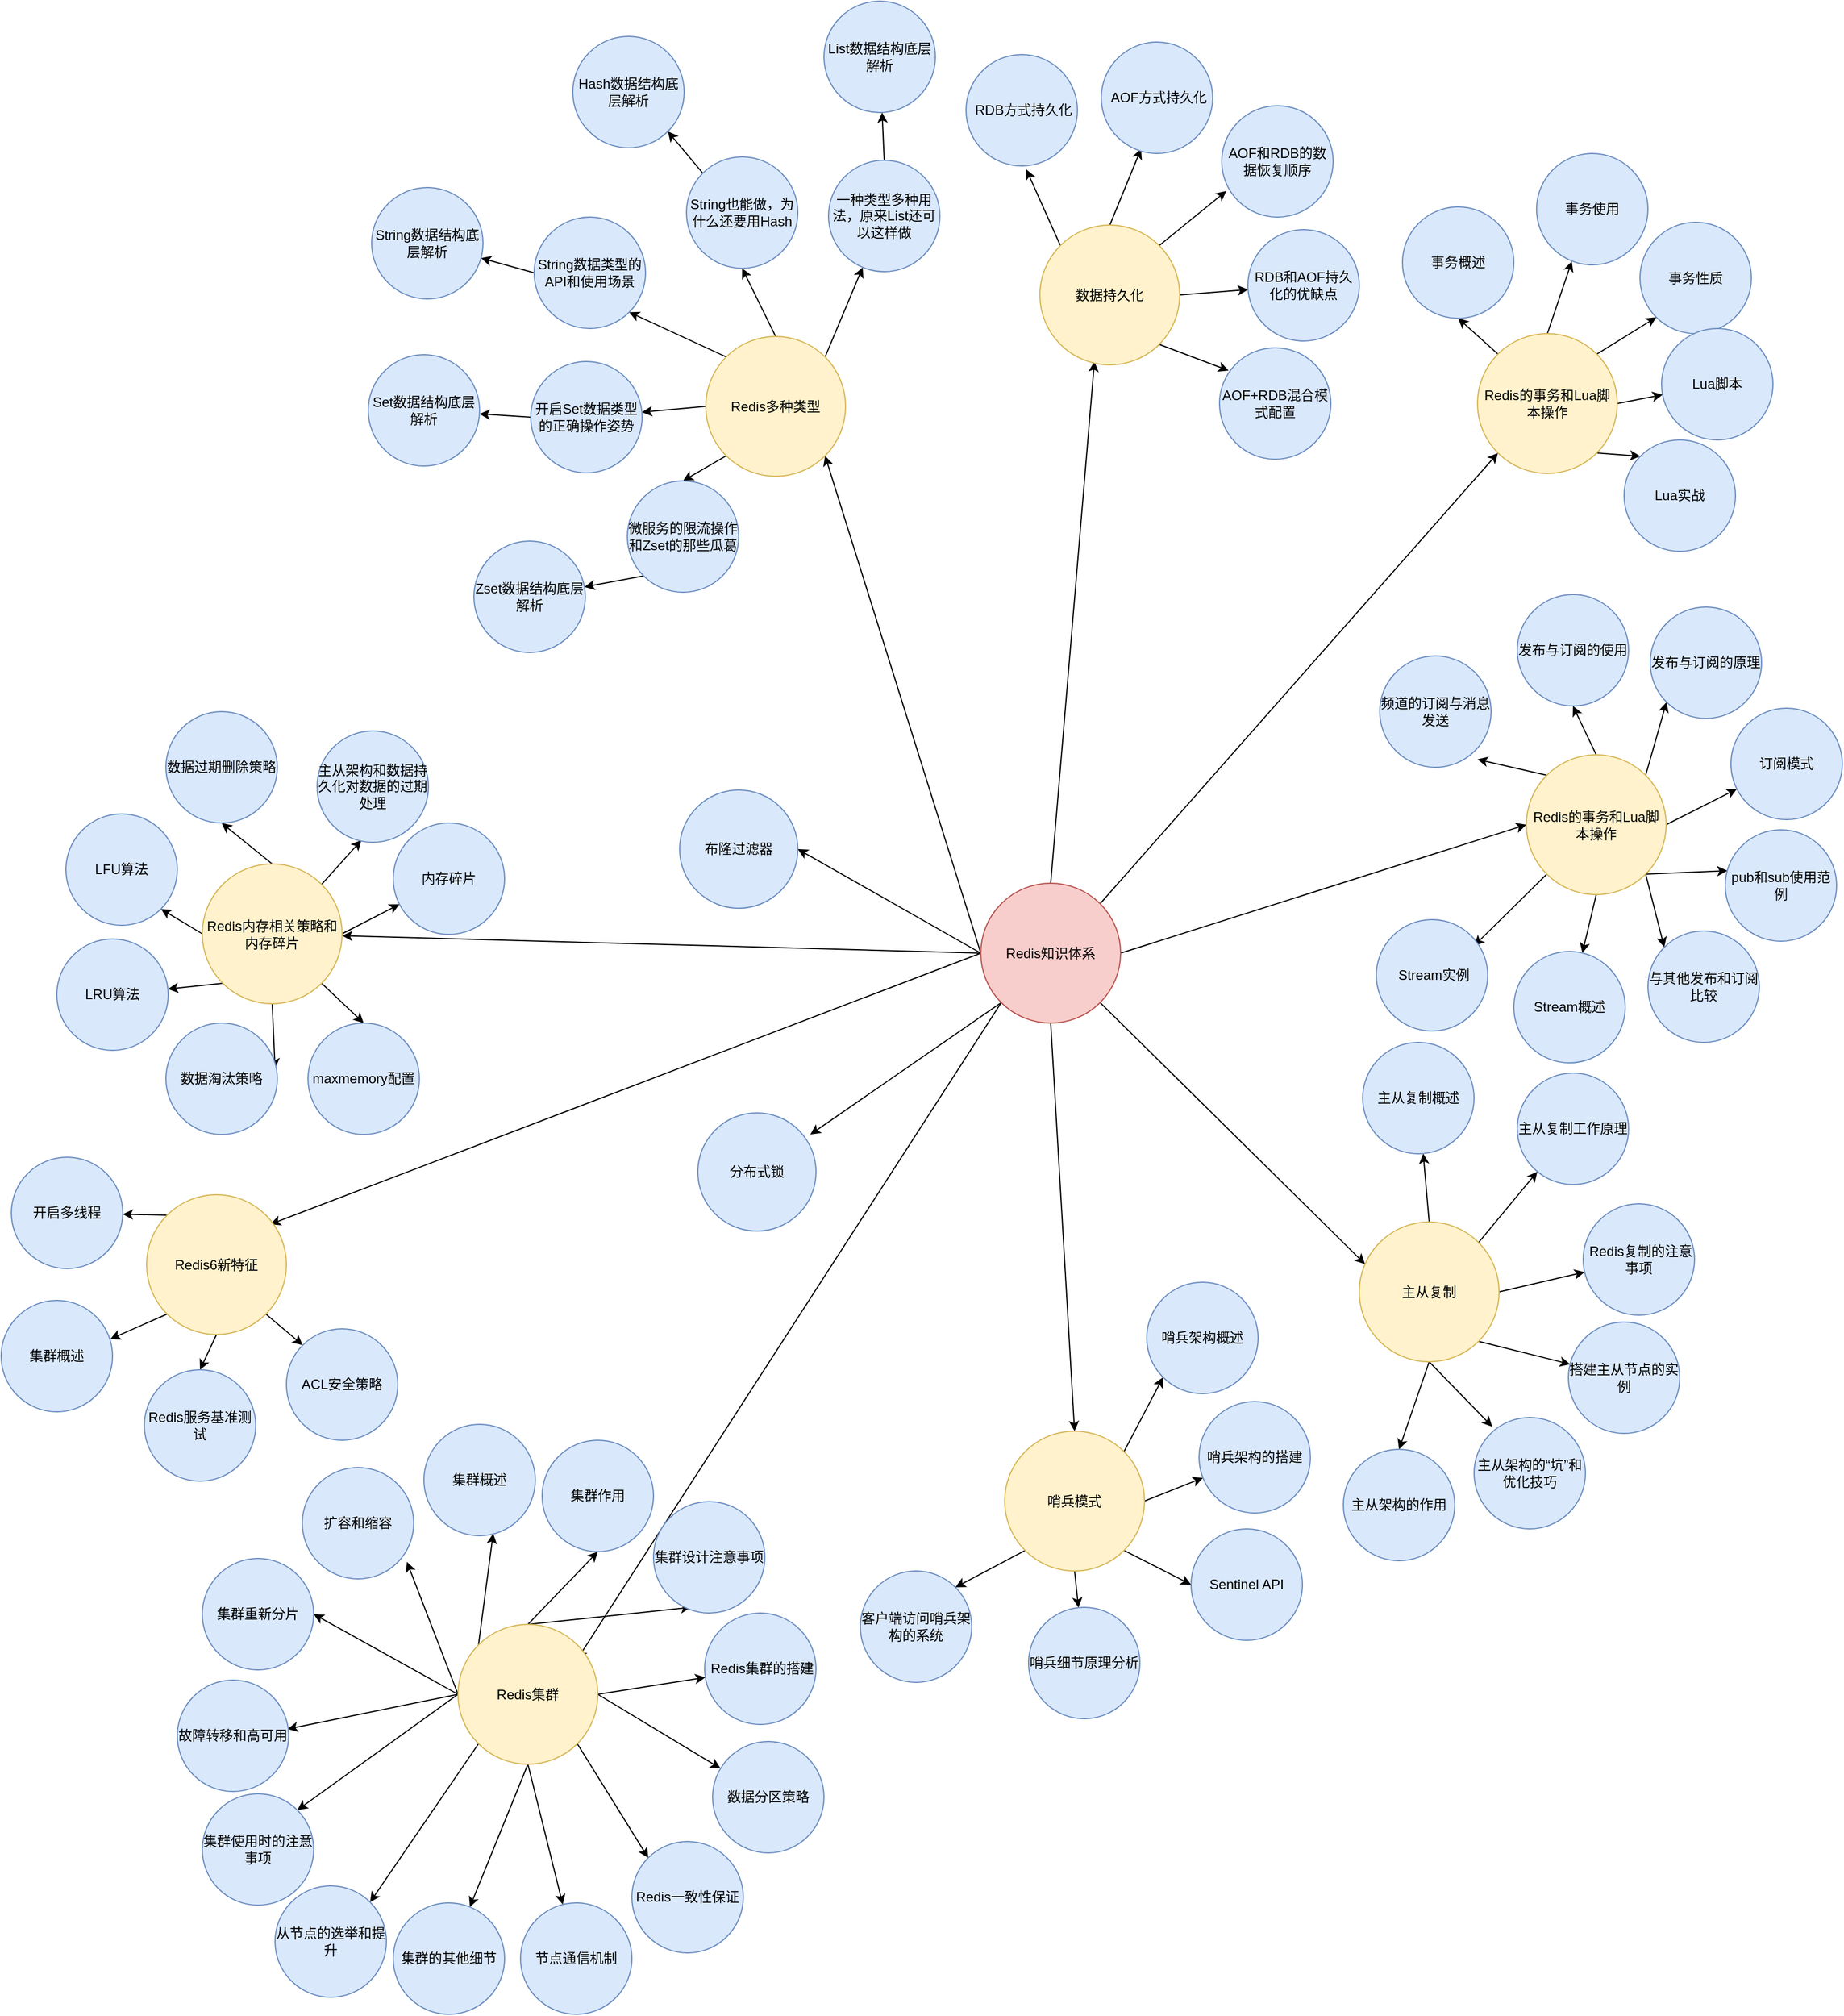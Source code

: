 <mxfile version="21.2.8" type="device">
  <diagram name="第 1 页" id="nOqtuZ6lJvOWX7ugXVzA">
    <mxGraphModel dx="1434" dy="844" grid="0" gridSize="10" guides="1" tooltips="1" connect="1" arrows="1" fold="1" page="1" pageScale="1" pageWidth="1654" pageHeight="2336" math="0" shadow="0">
      <root>
        <mxCell id="0" />
        <mxCell id="1" parent="0" />
        <mxCell id="_RlHBk4SoutEInL71kp2-13" style="rounded=0;orthogonalLoop=1;jettySize=auto;html=1;exitX=0;exitY=0.5;exitDx=0;exitDy=0;entryX=1;entryY=1;entryDx=0;entryDy=0;" edge="1" parent="1" source="_RlHBk4SoutEInL71kp2-1" target="_RlHBk4SoutEInL71kp2-2">
          <mxGeometry relative="1" as="geometry" />
        </mxCell>
        <mxCell id="_RlHBk4SoutEInL71kp2-26" style="rounded=0;orthogonalLoop=1;jettySize=auto;html=1;exitX=0.5;exitY=0;exitDx=0;exitDy=0;entryX=0.39;entryY=0.976;entryDx=0;entryDy=0;entryPerimeter=0;" edge="1" parent="1" source="_RlHBk4SoutEInL71kp2-1" target="_RlHBk4SoutEInL71kp2-25">
          <mxGeometry relative="1" as="geometry" />
        </mxCell>
        <mxCell id="_RlHBk4SoutEInL71kp2-49" style="rounded=0;orthogonalLoop=1;jettySize=auto;html=1;exitX=1;exitY=0;exitDx=0;exitDy=0;entryX=0;entryY=1;entryDx=0;entryDy=0;" edge="1" parent="1" source="_RlHBk4SoutEInL71kp2-1" target="_RlHBk4SoutEInL71kp2-38">
          <mxGeometry relative="1" as="geometry" />
        </mxCell>
        <mxCell id="_RlHBk4SoutEInL71kp2-67" style="rounded=0;orthogonalLoop=1;jettySize=auto;html=1;exitX=1;exitY=0.5;exitDx=0;exitDy=0;entryX=0;entryY=0.5;entryDx=0;entryDy=0;" edge="1" parent="1" source="_RlHBk4SoutEInL71kp2-1" target="_RlHBk4SoutEInL71kp2-50">
          <mxGeometry relative="1" as="geometry" />
        </mxCell>
        <mxCell id="_RlHBk4SoutEInL71kp2-81" style="rounded=0;orthogonalLoop=1;jettySize=auto;html=1;exitX=1;exitY=1;exitDx=0;exitDy=0;entryX=0.041;entryY=0.301;entryDx=0;entryDy=0;entryPerimeter=0;" edge="1" parent="1" source="_RlHBk4SoutEInL71kp2-1" target="_RlHBk4SoutEInL71kp2-68">
          <mxGeometry relative="1" as="geometry" />
        </mxCell>
        <mxCell id="_RlHBk4SoutEInL71kp2-83" style="rounded=0;orthogonalLoop=1;jettySize=auto;html=1;exitX=0.5;exitY=1;exitDx=0;exitDy=0;entryX=0.5;entryY=0;entryDx=0;entryDy=0;" edge="1" parent="1" source="_RlHBk4SoutEInL71kp2-1" target="_RlHBk4SoutEInL71kp2-82">
          <mxGeometry relative="1" as="geometry" />
        </mxCell>
        <mxCell id="_RlHBk4SoutEInL71kp2-122" style="rounded=0;orthogonalLoop=1;jettySize=auto;html=1;exitX=0;exitY=1;exitDx=0;exitDy=0;entryX=0.854;entryY=0.248;entryDx=0;entryDy=0;entryPerimeter=0;" edge="1" parent="1" source="_RlHBk4SoutEInL71kp2-1" target="_RlHBk4SoutEInL71kp2-94">
          <mxGeometry relative="1" as="geometry" />
        </mxCell>
        <mxCell id="_RlHBk4SoutEInL71kp2-132" style="rounded=0;orthogonalLoop=1;jettySize=auto;html=1;exitX=0;exitY=0.5;exitDx=0;exitDy=0;entryX=0.886;entryY=0.211;entryDx=0;entryDy=0;entryPerimeter=0;" edge="1" parent="1" source="_RlHBk4SoutEInL71kp2-1" target="_RlHBk4SoutEInL71kp2-123">
          <mxGeometry relative="1" as="geometry" />
        </mxCell>
        <mxCell id="_RlHBk4SoutEInL71kp2-137" style="rounded=0;orthogonalLoop=1;jettySize=auto;html=1;exitX=0;exitY=0.5;exitDx=0;exitDy=0;entryX=1;entryY=0.5;entryDx=0;entryDy=0;" edge="1" parent="1" source="_RlHBk4SoutEInL71kp2-1" target="_RlHBk4SoutEInL71kp2-133">
          <mxGeometry relative="1" as="geometry" />
        </mxCell>
        <mxCell id="_RlHBk4SoutEInL71kp2-153" style="rounded=0;orthogonalLoop=1;jettySize=auto;html=1;exitX=0;exitY=0.5;exitDx=0;exitDy=0;" edge="1" parent="1" source="_RlHBk4SoutEInL71kp2-1" target="_RlHBk4SoutEInL71kp2-138">
          <mxGeometry relative="1" as="geometry" />
        </mxCell>
        <mxCell id="_RlHBk4SoutEInL71kp2-155" style="rounded=0;orthogonalLoop=1;jettySize=auto;html=1;exitX=0;exitY=1;exitDx=0;exitDy=0;entryX=0.952;entryY=0.183;entryDx=0;entryDy=0;entryPerimeter=0;" edge="1" parent="1" source="_RlHBk4SoutEInL71kp2-1" target="_RlHBk4SoutEInL71kp2-154">
          <mxGeometry relative="1" as="geometry" />
        </mxCell>
        <mxCell id="_RlHBk4SoutEInL71kp2-1" value="Redis知识体系" style="ellipse;whiteSpace=wrap;html=1;aspect=fixed;fillColor=#f8cecc;strokeColor=#b85450;" vertex="1" parent="1">
          <mxGeometry x="914" y="854" width="123" height="123" as="geometry" />
        </mxCell>
        <mxCell id="_RlHBk4SoutEInL71kp2-8" style="rounded=0;orthogonalLoop=1;jettySize=auto;html=1;exitX=0;exitY=1;exitDx=0;exitDy=0;entryX=0.5;entryY=0;entryDx=0;entryDy=0;" edge="1" parent="1" source="_RlHBk4SoutEInL71kp2-2" target="_RlHBk4SoutEInL71kp2-7">
          <mxGeometry relative="1" as="geometry" />
        </mxCell>
        <mxCell id="_RlHBk4SoutEInL71kp2-9" style="rounded=0;orthogonalLoop=1;jettySize=auto;html=1;exitX=0;exitY=0.5;exitDx=0;exitDy=0;" edge="1" parent="1" source="_RlHBk4SoutEInL71kp2-2" target="_RlHBk4SoutEInL71kp2-6">
          <mxGeometry relative="1" as="geometry" />
        </mxCell>
        <mxCell id="_RlHBk4SoutEInL71kp2-10" style="rounded=0;orthogonalLoop=1;jettySize=auto;html=1;exitX=0;exitY=0;exitDx=0;exitDy=0;entryX=1;entryY=1;entryDx=0;entryDy=0;" edge="1" parent="1" source="_RlHBk4SoutEInL71kp2-2" target="_RlHBk4SoutEInL71kp2-3">
          <mxGeometry relative="1" as="geometry" />
        </mxCell>
        <mxCell id="_RlHBk4SoutEInL71kp2-11" style="rounded=0;orthogonalLoop=1;jettySize=auto;html=1;exitX=0.5;exitY=0;exitDx=0;exitDy=0;entryX=0.5;entryY=1;entryDx=0;entryDy=0;" edge="1" parent="1" source="_RlHBk4SoutEInL71kp2-2" target="_RlHBk4SoutEInL71kp2-4">
          <mxGeometry relative="1" as="geometry" />
        </mxCell>
        <mxCell id="_RlHBk4SoutEInL71kp2-12" style="rounded=0;orthogonalLoop=1;jettySize=auto;html=1;exitX=1;exitY=0;exitDx=0;exitDy=0;" edge="1" parent="1" source="_RlHBk4SoutEInL71kp2-2" target="_RlHBk4SoutEInL71kp2-5">
          <mxGeometry relative="1" as="geometry" />
        </mxCell>
        <UserObject label="Redis多种类型" link="data:page/id,nOqtuZ6lJvOWX7ugXVzA" id="_RlHBk4SoutEInL71kp2-2">
          <mxCell style="ellipse;whiteSpace=wrap;html=1;aspect=fixed;fillColor=#fff2cc;strokeColor=#d6b656;" vertex="1" parent="1">
            <mxGeometry x="672" y="373" width="123" height="123" as="geometry" />
          </mxCell>
        </UserObject>
        <mxCell id="_RlHBk4SoutEInL71kp2-17" style="rounded=0;orthogonalLoop=1;jettySize=auto;html=1;exitX=0;exitY=0.5;exitDx=0;exitDy=0;" edge="1" parent="1" source="_RlHBk4SoutEInL71kp2-3" target="_RlHBk4SoutEInL71kp2-14">
          <mxGeometry relative="1" as="geometry" />
        </mxCell>
        <UserObject label="String数据类型的API和使用场景" link="https://blog.liangrenchi.top/2020/06/06/%E7%9F%A5%E8%AF%86%E4%BD%93%E7%B3%BB%E6%9E%84%E5%BB%BA%E4%B8%AD%E6%8F%90%E7%A4%BA%E9%A1%B5%E9%9D%A2/" id="_RlHBk4SoutEInL71kp2-3">
          <mxCell style="ellipse;whiteSpace=wrap;html=1;aspect=fixed;fillColor=#dae8fc;strokeColor=#6c8ebf;" vertex="1" parent="1">
            <mxGeometry x="521" y="268" width="98" height="98" as="geometry" />
          </mxCell>
        </UserObject>
        <mxCell id="_RlHBk4SoutEInL71kp2-18" style="rounded=0;orthogonalLoop=1;jettySize=auto;html=1;exitX=0;exitY=0;exitDx=0;exitDy=0;entryX=1;entryY=1;entryDx=0;entryDy=0;" edge="1" parent="1" source="_RlHBk4SoutEInL71kp2-4" target="_RlHBk4SoutEInL71kp2-16">
          <mxGeometry relative="1" as="geometry" />
        </mxCell>
        <UserObject label="String也能做，为什么还要用Hash" link="https://blog.liangrenchi.top/2020/06/06/%E7%9F%A5%E8%AF%86%E4%BD%93%E7%B3%BB%E6%9E%84%E5%BB%BA%E4%B8%AD%E6%8F%90%E7%A4%BA%E9%A1%B5%E9%9D%A2/" id="_RlHBk4SoutEInL71kp2-4">
          <mxCell style="ellipse;whiteSpace=wrap;html=1;aspect=fixed;fillColor=#dae8fc;strokeColor=#6c8ebf;" vertex="1" parent="1">
            <mxGeometry x="655" y="215" width="98" height="98" as="geometry" />
          </mxCell>
        </UserObject>
        <mxCell id="_RlHBk4SoutEInL71kp2-20" style="rounded=0;orthogonalLoop=1;jettySize=auto;html=1;exitX=0.5;exitY=0;exitDx=0;exitDy=0;" edge="1" parent="1" source="_RlHBk4SoutEInL71kp2-5" target="_RlHBk4SoutEInL71kp2-19">
          <mxGeometry relative="1" as="geometry" />
        </mxCell>
        <UserObject label="一种类型多种用法，原来List还可以这样做" link="https://blog.liangrenchi.top/2020/06/06/%E7%9F%A5%E8%AF%86%E4%BD%93%E7%B3%BB%E6%9E%84%E5%BB%BA%E4%B8%AD%E6%8F%90%E7%A4%BA%E9%A1%B5%E9%9D%A2/" id="_RlHBk4SoutEInL71kp2-5">
          <mxCell style="ellipse;whiteSpace=wrap;html=1;aspect=fixed;fillColor=#dae8fc;strokeColor=#6c8ebf;" vertex="1" parent="1">
            <mxGeometry x="780" y="218" width="98" height="98" as="geometry" />
          </mxCell>
        </UserObject>
        <mxCell id="_RlHBk4SoutEInL71kp2-22" style="rounded=0;orthogonalLoop=1;jettySize=auto;html=1;exitX=0;exitY=0.5;exitDx=0;exitDy=0;" edge="1" parent="1" source="_RlHBk4SoutEInL71kp2-6" target="_RlHBk4SoutEInL71kp2-21">
          <mxGeometry relative="1" as="geometry" />
        </mxCell>
        <UserObject label="开启Set数据类型的正确操作姿势" link="https://blog.liangrenchi.top/2020/06/06/%E7%9F%A5%E8%AF%86%E4%BD%93%E7%B3%BB%E6%9E%84%E5%BB%BA%E4%B8%AD%E6%8F%90%E7%A4%BA%E9%A1%B5%E9%9D%A2/" id="_RlHBk4SoutEInL71kp2-6">
          <mxCell style="ellipse;whiteSpace=wrap;html=1;aspect=fixed;fillColor=#dae8fc;strokeColor=#6c8ebf;" vertex="1" parent="1">
            <mxGeometry x="518" y="395" width="98" height="98" as="geometry" />
          </mxCell>
        </UserObject>
        <mxCell id="_RlHBk4SoutEInL71kp2-24" style="rounded=0;orthogonalLoop=1;jettySize=auto;html=1;exitX=0;exitY=1;exitDx=0;exitDy=0;" edge="1" parent="1" source="_RlHBk4SoutEInL71kp2-7" target="_RlHBk4SoutEInL71kp2-23">
          <mxGeometry relative="1" as="geometry" />
        </mxCell>
        <UserObject label="微服务的限流操作和Zset的那些瓜葛" link="https://blog.liangrenchi.top/2020/06/06/%E7%9F%A5%E8%AF%86%E4%BD%93%E7%B3%BB%E6%9E%84%E5%BB%BA%E4%B8%AD%E6%8F%90%E7%A4%BA%E9%A1%B5%E9%9D%A2/" id="_RlHBk4SoutEInL71kp2-7">
          <mxCell style="ellipse;whiteSpace=wrap;html=1;aspect=fixed;fillColor=#dae8fc;strokeColor=#6c8ebf;" vertex="1" parent="1">
            <mxGeometry x="603" y="500" width="98" height="98" as="geometry" />
          </mxCell>
        </UserObject>
        <UserObject label="String数据结构底层解析" link="https://blog.liangrenchi.top/2020/06/06/%E7%9F%A5%E8%AF%86%E4%BD%93%E7%B3%BB%E6%9E%84%E5%BB%BA%E4%B8%AD%E6%8F%90%E7%A4%BA%E9%A1%B5%E9%9D%A2/" id="_RlHBk4SoutEInL71kp2-14">
          <mxCell style="ellipse;whiteSpace=wrap;html=1;aspect=fixed;fillColor=#dae8fc;strokeColor=#6c8ebf;" vertex="1" parent="1">
            <mxGeometry x="378" y="242" width="98" height="98" as="geometry" />
          </mxCell>
        </UserObject>
        <UserObject label="Hash数据结构底层解析" link="https://blog.liangrenchi.top/2020/06/06/%E7%9F%A5%E8%AF%86%E4%BD%93%E7%B3%BB%E6%9E%84%E5%BB%BA%E4%B8%AD%E6%8F%90%E7%A4%BA%E9%A1%B5%E9%9D%A2/" id="_RlHBk4SoutEInL71kp2-16">
          <mxCell style="ellipse;whiteSpace=wrap;html=1;aspect=fixed;fillColor=#dae8fc;strokeColor=#6c8ebf;" vertex="1" parent="1">
            <mxGeometry x="555" y="109" width="98" height="98" as="geometry" />
          </mxCell>
        </UserObject>
        <UserObject label="List数据结构底层解析" link="https://blog.liangrenchi.top/2020/06/06/%E7%9F%A5%E8%AF%86%E4%BD%93%E7%B3%BB%E6%9E%84%E5%BB%BA%E4%B8%AD%E6%8F%90%E7%A4%BA%E9%A1%B5%E9%9D%A2/" id="_RlHBk4SoutEInL71kp2-19">
          <mxCell style="ellipse;whiteSpace=wrap;html=1;aspect=fixed;fillColor=#dae8fc;strokeColor=#6c8ebf;" vertex="1" parent="1">
            <mxGeometry x="776" y="78" width="98" height="98" as="geometry" />
          </mxCell>
        </UserObject>
        <UserObject label="Set数据结构底层解析" link="https://blog.liangrenchi.top/2020/06/06/%E7%9F%A5%E8%AF%86%E4%BD%93%E7%B3%BB%E6%9E%84%E5%BB%BA%E4%B8%AD%E6%8F%90%E7%A4%BA%E9%A1%B5%E9%9D%A2/" id="_RlHBk4SoutEInL71kp2-21">
          <mxCell style="ellipse;whiteSpace=wrap;html=1;aspect=fixed;fillColor=#dae8fc;strokeColor=#6c8ebf;" vertex="1" parent="1">
            <mxGeometry x="375" y="389" width="98" height="98" as="geometry" />
          </mxCell>
        </UserObject>
        <UserObject label="Zset数据结构底层解析" link="https://blog.liangrenchi.top/2020/06/06/%E7%9F%A5%E8%AF%86%E4%BD%93%E7%B3%BB%E6%9E%84%E5%BB%BA%E4%B8%AD%E6%8F%90%E7%A4%BA%E9%A1%B5%E9%9D%A2/" id="_RlHBk4SoutEInL71kp2-23">
          <mxCell style="ellipse;whiteSpace=wrap;html=1;aspect=fixed;fillColor=#dae8fc;strokeColor=#6c8ebf;" vertex="1" parent="1">
            <mxGeometry x="468" y="553" width="98" height="98" as="geometry" />
          </mxCell>
        </UserObject>
        <mxCell id="_RlHBk4SoutEInL71kp2-33" style="rounded=0;orthogonalLoop=1;jettySize=auto;html=1;exitX=0;exitY=0;exitDx=0;exitDy=0;" edge="1" parent="1" source="_RlHBk4SoutEInL71kp2-25">
          <mxGeometry relative="1" as="geometry">
            <mxPoint x="954" y="226" as="targetPoint" />
          </mxGeometry>
        </mxCell>
        <mxCell id="_RlHBk4SoutEInL71kp2-34" style="rounded=0;orthogonalLoop=1;jettySize=auto;html=1;exitX=0.5;exitY=0;exitDx=0;exitDy=0;entryX=0.357;entryY=0.959;entryDx=0;entryDy=0;entryPerimeter=0;" edge="1" parent="1" source="_RlHBk4SoutEInL71kp2-25" target="_RlHBk4SoutEInL71kp2-28">
          <mxGeometry relative="1" as="geometry" />
        </mxCell>
        <mxCell id="_RlHBk4SoutEInL71kp2-35" style="rounded=0;orthogonalLoop=1;jettySize=auto;html=1;exitX=1;exitY=0;exitDx=0;exitDy=0;entryX=0.041;entryY=0.765;entryDx=0;entryDy=0;entryPerimeter=0;" edge="1" parent="1" source="_RlHBk4SoutEInL71kp2-25" target="_RlHBk4SoutEInL71kp2-29">
          <mxGeometry relative="1" as="geometry" />
        </mxCell>
        <mxCell id="_RlHBk4SoutEInL71kp2-36" style="rounded=0;orthogonalLoop=1;jettySize=auto;html=1;exitX=1;exitY=0.5;exitDx=0;exitDy=0;" edge="1" parent="1" source="_RlHBk4SoutEInL71kp2-25" target="_RlHBk4SoutEInL71kp2-30">
          <mxGeometry relative="1" as="geometry" />
        </mxCell>
        <mxCell id="_RlHBk4SoutEInL71kp2-37" style="rounded=0;orthogonalLoop=1;jettySize=auto;html=1;exitX=1;exitY=1;exitDx=0;exitDy=0;entryX=0.082;entryY=0.204;entryDx=0;entryDy=0;entryPerimeter=0;" edge="1" parent="1" source="_RlHBk4SoutEInL71kp2-25" target="_RlHBk4SoutEInL71kp2-31">
          <mxGeometry relative="1" as="geometry" />
        </mxCell>
        <UserObject label="数据持久化" link="data:page/id,nOqtuZ6lJvOWX7ugXVzA" id="_RlHBk4SoutEInL71kp2-25">
          <mxCell style="ellipse;whiteSpace=wrap;html=1;aspect=fixed;fillColor=#fff2cc;strokeColor=#d6b656;" vertex="1" parent="1">
            <mxGeometry x="966" y="275" width="123" height="123" as="geometry" />
          </mxCell>
        </UserObject>
        <UserObject label="&amp;nbsp;RDB方式持久化" link="https://blog.liangrenchi.top/2020/06/06/%E7%9F%A5%E8%AF%86%E4%BD%93%E7%B3%BB%E6%9E%84%E5%BB%BA%E4%B8%AD%E6%8F%90%E7%A4%BA%E9%A1%B5%E9%9D%A2/" id="_RlHBk4SoutEInL71kp2-27">
          <mxCell style="ellipse;whiteSpace=wrap;html=1;aspect=fixed;fillColor=#dae8fc;strokeColor=#6c8ebf;" vertex="1" parent="1">
            <mxGeometry x="901" y="125" width="98" height="98" as="geometry" />
          </mxCell>
        </UserObject>
        <UserObject label="&amp;nbsp;AOF方式持久化" link="https://blog.liangrenchi.top/2020/06/06/%E7%9F%A5%E8%AF%86%E4%BD%93%E7%B3%BB%E6%9E%84%E5%BB%BA%E4%B8%AD%E6%8F%90%E7%A4%BA%E9%A1%B5%E9%9D%A2/" id="_RlHBk4SoutEInL71kp2-28">
          <mxCell style="ellipse;whiteSpace=wrap;html=1;aspect=fixed;fillColor=#dae8fc;strokeColor=#6c8ebf;" vertex="1" parent="1">
            <mxGeometry x="1020" y="114" width="98" height="98" as="geometry" />
          </mxCell>
        </UserObject>
        <UserObject label="AOF和RDB的数据恢复顺序" link="https://blog.liangrenchi.top/2020/06/06/%E7%9F%A5%E8%AF%86%E4%BD%93%E7%B3%BB%E6%9E%84%E5%BB%BA%E4%B8%AD%E6%8F%90%E7%A4%BA%E9%A1%B5%E9%9D%A2/" id="_RlHBk4SoutEInL71kp2-29">
          <mxCell style="ellipse;whiteSpace=wrap;html=1;aspect=fixed;fillColor=#dae8fc;strokeColor=#6c8ebf;" vertex="1" parent="1">
            <mxGeometry x="1126" y="170" width="98" height="98" as="geometry" />
          </mxCell>
        </UserObject>
        <UserObject label="RDB和AOF持久化的优缺点" link="https://blog.liangrenchi.top/2020/06/06/%E7%9F%A5%E8%AF%86%E4%BD%93%E7%B3%BB%E6%9E%84%E5%BB%BA%E4%B8%AD%E6%8F%90%E7%A4%BA%E9%A1%B5%E9%9D%A2/" id="_RlHBk4SoutEInL71kp2-30">
          <mxCell style="ellipse;whiteSpace=wrap;html=1;aspect=fixed;fillColor=#dae8fc;strokeColor=#6c8ebf;" vertex="1" parent="1">
            <mxGeometry x="1149" y="279" width="98" height="98" as="geometry" />
          </mxCell>
        </UserObject>
        <UserObject label="AOF+RDB混合模式配置" link="https://blog.liangrenchi.top/2020/06/06/%E7%9F%A5%E8%AF%86%E4%BD%93%E7%B3%BB%E6%9E%84%E5%BB%BA%E4%B8%AD%E6%8F%90%E7%A4%BA%E9%A1%B5%E9%9D%A2/" id="_RlHBk4SoutEInL71kp2-31">
          <mxCell style="ellipse;whiteSpace=wrap;html=1;aspect=fixed;fillColor=#dae8fc;strokeColor=#6c8ebf;" vertex="1" parent="1">
            <mxGeometry x="1124" y="383" width="98" height="98" as="geometry" />
          </mxCell>
        </UserObject>
        <mxCell id="_RlHBk4SoutEInL71kp2-40" style="rounded=0;orthogonalLoop=1;jettySize=auto;html=1;exitX=0;exitY=0;exitDx=0;exitDy=0;entryX=0.5;entryY=1;entryDx=0;entryDy=0;" edge="1" parent="1" source="_RlHBk4SoutEInL71kp2-38" target="_RlHBk4SoutEInL71kp2-39">
          <mxGeometry relative="1" as="geometry" />
        </mxCell>
        <mxCell id="_RlHBk4SoutEInL71kp2-42" style="rounded=0;orthogonalLoop=1;jettySize=auto;html=1;exitX=0.5;exitY=0;exitDx=0;exitDy=0;entryX=0.316;entryY=0.969;entryDx=0;entryDy=0;entryPerimeter=0;" edge="1" parent="1" source="_RlHBk4SoutEInL71kp2-38" target="_RlHBk4SoutEInL71kp2-41">
          <mxGeometry relative="1" as="geometry" />
        </mxCell>
        <mxCell id="_RlHBk4SoutEInL71kp2-44" style="rounded=0;orthogonalLoop=1;jettySize=auto;html=1;exitX=1;exitY=0;exitDx=0;exitDy=0;entryX=0;entryY=1;entryDx=0;entryDy=0;" edge="1" parent="1" source="_RlHBk4SoutEInL71kp2-38" target="_RlHBk4SoutEInL71kp2-43">
          <mxGeometry relative="1" as="geometry" />
        </mxCell>
        <mxCell id="_RlHBk4SoutEInL71kp2-46" style="rounded=0;orthogonalLoop=1;jettySize=auto;html=1;exitX=1;exitY=0.5;exitDx=0;exitDy=0;" edge="1" parent="1" source="_RlHBk4SoutEInL71kp2-38" target="_RlHBk4SoutEInL71kp2-45">
          <mxGeometry relative="1" as="geometry" />
        </mxCell>
        <mxCell id="_RlHBk4SoutEInL71kp2-48" style="rounded=0;orthogonalLoop=1;jettySize=auto;html=1;exitX=1;exitY=1;exitDx=0;exitDy=0;entryX=0;entryY=0;entryDx=0;entryDy=0;" edge="1" parent="1" source="_RlHBk4SoutEInL71kp2-38" target="_RlHBk4SoutEInL71kp2-47">
          <mxGeometry relative="1" as="geometry" />
        </mxCell>
        <UserObject label="Redis的事务和Lua脚本操作" link="data:page/id,nOqtuZ6lJvOWX7ugXVzA" id="_RlHBk4SoutEInL71kp2-38">
          <mxCell style="ellipse;whiteSpace=wrap;html=1;aspect=fixed;fillColor=#fff2cc;strokeColor=#d6b656;" vertex="1" parent="1">
            <mxGeometry x="1351" y="370.5" width="123" height="123" as="geometry" />
          </mxCell>
        </UserObject>
        <UserObject label="事务概述" link="https://blog.liangrenchi.top/2020/06/06/%E7%9F%A5%E8%AF%86%E4%BD%93%E7%B3%BB%E6%9E%84%E5%BB%BA%E4%B8%AD%E6%8F%90%E7%A4%BA%E9%A1%B5%E9%9D%A2/" id="_RlHBk4SoutEInL71kp2-39">
          <mxCell style="ellipse;whiteSpace=wrap;html=1;aspect=fixed;fillColor=#dae8fc;strokeColor=#6c8ebf;" vertex="1" parent="1">
            <mxGeometry x="1285" y="259" width="98" height="98" as="geometry" />
          </mxCell>
        </UserObject>
        <UserObject label="事务使用" link="https://blog.liangrenchi.top/2020/06/06/%E7%9F%A5%E8%AF%86%E4%BD%93%E7%B3%BB%E6%9E%84%E5%BB%BA%E4%B8%AD%E6%8F%90%E7%A4%BA%E9%A1%B5%E9%9D%A2/" id="_RlHBk4SoutEInL71kp2-41">
          <mxCell style="ellipse;whiteSpace=wrap;html=1;aspect=fixed;fillColor=#dae8fc;strokeColor=#6c8ebf;" vertex="1" parent="1">
            <mxGeometry x="1403" y="212" width="98" height="98" as="geometry" />
          </mxCell>
        </UserObject>
        <UserObject label="事务性质" link="https://blog.liangrenchi.top/2020/06/06/%E7%9F%A5%E8%AF%86%E4%BD%93%E7%B3%BB%E6%9E%84%E5%BB%BA%E4%B8%AD%E6%8F%90%E7%A4%BA%E9%A1%B5%E9%9D%A2/" id="_RlHBk4SoutEInL71kp2-43">
          <mxCell style="ellipse;whiteSpace=wrap;html=1;aspect=fixed;fillColor=#dae8fc;strokeColor=#6c8ebf;" vertex="1" parent="1">
            <mxGeometry x="1494" y="272.5" width="98" height="98" as="geometry" />
          </mxCell>
        </UserObject>
        <UserObject label="Lua脚本" link="https://blog.liangrenchi.top/2020/06/06/%E7%9F%A5%E8%AF%86%E4%BD%93%E7%B3%BB%E6%9E%84%E5%BB%BA%E4%B8%AD%E6%8F%90%E7%A4%BA%E9%A1%B5%E9%9D%A2/" id="_RlHBk4SoutEInL71kp2-45">
          <mxCell style="ellipse;whiteSpace=wrap;html=1;aspect=fixed;fillColor=#dae8fc;strokeColor=#6c8ebf;" vertex="1" parent="1">
            <mxGeometry x="1513" y="366" width="98" height="98" as="geometry" />
          </mxCell>
        </UserObject>
        <UserObject label="Lua实战" link="https://blog.liangrenchi.top/2020/06/06/%E7%9F%A5%E8%AF%86%E4%BD%93%E7%B3%BB%E6%9E%84%E5%BB%BA%E4%B8%AD%E6%8F%90%E7%A4%BA%E9%A1%B5%E9%9D%A2/" id="_RlHBk4SoutEInL71kp2-47">
          <mxCell style="ellipse;whiteSpace=wrap;html=1;aspect=fixed;fillColor=#dae8fc;strokeColor=#6c8ebf;" vertex="1" parent="1">
            <mxGeometry x="1480" y="464" width="98" height="98" as="geometry" />
          </mxCell>
        </UserObject>
        <mxCell id="_RlHBk4SoutEInL71kp2-53" style="rounded=0;orthogonalLoop=1;jettySize=auto;html=1;exitX=0;exitY=0;exitDx=0;exitDy=0;entryX=0.878;entryY=0.929;entryDx=0;entryDy=0;entryPerimeter=0;" edge="1" parent="1" source="_RlHBk4SoutEInL71kp2-50" target="_RlHBk4SoutEInL71kp2-51">
          <mxGeometry relative="1" as="geometry" />
        </mxCell>
        <mxCell id="_RlHBk4SoutEInL71kp2-54" style="rounded=0;orthogonalLoop=1;jettySize=auto;html=1;exitX=0.5;exitY=0;exitDx=0;exitDy=0;entryX=0.5;entryY=1;entryDx=0;entryDy=0;" edge="1" parent="1" source="_RlHBk4SoutEInL71kp2-50" target="_RlHBk4SoutEInL71kp2-52">
          <mxGeometry relative="1" as="geometry" />
        </mxCell>
        <mxCell id="_RlHBk4SoutEInL71kp2-56" style="rounded=0;orthogonalLoop=1;jettySize=auto;html=1;exitX=1;exitY=0;exitDx=0;exitDy=0;entryX=0;entryY=1;entryDx=0;entryDy=0;" edge="1" parent="1" source="_RlHBk4SoutEInL71kp2-50" target="_RlHBk4SoutEInL71kp2-55">
          <mxGeometry relative="1" as="geometry" />
        </mxCell>
        <mxCell id="_RlHBk4SoutEInL71kp2-58" style="rounded=0;orthogonalLoop=1;jettySize=auto;html=1;exitX=1;exitY=0.5;exitDx=0;exitDy=0;" edge="1" parent="1" source="_RlHBk4SoutEInL71kp2-50" target="_RlHBk4SoutEInL71kp2-57">
          <mxGeometry relative="1" as="geometry" />
        </mxCell>
        <mxCell id="_RlHBk4SoutEInL71kp2-60" style="rounded=0;orthogonalLoop=1;jettySize=auto;html=1;exitX=1;exitY=1;exitDx=0;exitDy=0;entryX=0.02;entryY=0.367;entryDx=0;entryDy=0;entryPerimeter=0;" edge="1" parent="1" source="_RlHBk4SoutEInL71kp2-50" target="_RlHBk4SoutEInL71kp2-59">
          <mxGeometry relative="1" as="geometry" />
        </mxCell>
        <mxCell id="_RlHBk4SoutEInL71kp2-62" style="rounded=0;orthogonalLoop=1;jettySize=auto;html=1;exitX=1;exitY=1;exitDx=0;exitDy=0;entryX=0;entryY=0;entryDx=0;entryDy=0;" edge="1" parent="1" source="_RlHBk4SoutEInL71kp2-50" target="_RlHBk4SoutEInL71kp2-61">
          <mxGeometry relative="1" as="geometry" />
        </mxCell>
        <mxCell id="_RlHBk4SoutEInL71kp2-64" style="rounded=0;orthogonalLoop=1;jettySize=auto;html=1;exitX=0.5;exitY=1;exitDx=0;exitDy=0;" edge="1" parent="1" source="_RlHBk4SoutEInL71kp2-50" target="_RlHBk4SoutEInL71kp2-63">
          <mxGeometry relative="1" as="geometry" />
        </mxCell>
        <mxCell id="_RlHBk4SoutEInL71kp2-66" style="rounded=0;orthogonalLoop=1;jettySize=auto;html=1;exitX=0;exitY=1;exitDx=0;exitDy=0;entryX=0.878;entryY=0.235;entryDx=0;entryDy=0;entryPerimeter=0;" edge="1" parent="1" source="_RlHBk4SoutEInL71kp2-50" target="_RlHBk4SoutEInL71kp2-65">
          <mxGeometry relative="1" as="geometry" />
        </mxCell>
        <UserObject label="Redis的事务和Lua脚本操作" link="data:page/id,nOqtuZ6lJvOWX7ugXVzA" id="_RlHBk4SoutEInL71kp2-50">
          <mxCell style="ellipse;whiteSpace=wrap;html=1;aspect=fixed;fillColor=#fff2cc;strokeColor=#d6b656;" vertex="1" parent="1">
            <mxGeometry x="1394" y="741" width="123" height="123" as="geometry" />
          </mxCell>
        </UserObject>
        <UserObject label="频道的订阅与消息发送" link="https://blog.liangrenchi.top/2020/06/06/%E7%9F%A5%E8%AF%86%E4%BD%93%E7%B3%BB%E6%9E%84%E5%BB%BA%E4%B8%AD%E6%8F%90%E7%A4%BA%E9%A1%B5%E9%9D%A2/" id="_RlHBk4SoutEInL71kp2-51">
          <mxCell style="ellipse;whiteSpace=wrap;html=1;aspect=fixed;fillColor=#dae8fc;strokeColor=#6c8ebf;" vertex="1" parent="1">
            <mxGeometry x="1265" y="654" width="98" height="98" as="geometry" />
          </mxCell>
        </UserObject>
        <UserObject label="发布与订阅的使用" link="https://blog.liangrenchi.top/2020/06/06/%E7%9F%A5%E8%AF%86%E4%BD%93%E7%B3%BB%E6%9E%84%E5%BB%BA%E4%B8%AD%E6%8F%90%E7%A4%BA%E9%A1%B5%E9%9D%A2/" id="_RlHBk4SoutEInL71kp2-52">
          <mxCell style="ellipse;whiteSpace=wrap;html=1;aspect=fixed;fillColor=#dae8fc;strokeColor=#6c8ebf;" vertex="1" parent="1">
            <mxGeometry x="1386" y="600" width="98" height="98" as="geometry" />
          </mxCell>
        </UserObject>
        <UserObject label="发布与订阅的原理" link="https://blog.liangrenchi.top/2020/06/06/%E7%9F%A5%E8%AF%86%E4%BD%93%E7%B3%BB%E6%9E%84%E5%BB%BA%E4%B8%AD%E6%8F%90%E7%A4%BA%E9%A1%B5%E9%9D%A2/" id="_RlHBk4SoutEInL71kp2-55">
          <mxCell style="ellipse;whiteSpace=wrap;html=1;aspect=fixed;fillColor=#dae8fc;strokeColor=#6c8ebf;" vertex="1" parent="1">
            <mxGeometry x="1503" y="611" width="98" height="98" as="geometry" />
          </mxCell>
        </UserObject>
        <UserObject label="订阅模式" link="https://blog.liangrenchi.top/2020/06/06/%E7%9F%A5%E8%AF%86%E4%BD%93%E7%B3%BB%E6%9E%84%E5%BB%BA%E4%B8%AD%E6%8F%90%E7%A4%BA%E9%A1%B5%E9%9D%A2/" id="_RlHBk4SoutEInL71kp2-57">
          <mxCell style="ellipse;whiteSpace=wrap;html=1;aspect=fixed;fillColor=#dae8fc;strokeColor=#6c8ebf;" vertex="1" parent="1">
            <mxGeometry x="1574" y="700" width="98" height="98" as="geometry" />
          </mxCell>
        </UserObject>
        <UserObject label="pub和sub使用范例" link="https://blog.liangrenchi.top/2020/06/06/%E7%9F%A5%E8%AF%86%E4%BD%93%E7%B3%BB%E6%9E%84%E5%BB%BA%E4%B8%AD%E6%8F%90%E7%A4%BA%E9%A1%B5%E9%9D%A2/" id="_RlHBk4SoutEInL71kp2-59">
          <mxCell style="ellipse;whiteSpace=wrap;html=1;aspect=fixed;fillColor=#dae8fc;strokeColor=#6c8ebf;" vertex="1" parent="1">
            <mxGeometry x="1569" y="807" width="98" height="98" as="geometry" />
          </mxCell>
        </UserObject>
        <UserObject label="与其他发布和订阅比较" link="https://blog.liangrenchi.top/2020/06/06/%E7%9F%A5%E8%AF%86%E4%BD%93%E7%B3%BB%E6%9E%84%E5%BB%BA%E4%B8%AD%E6%8F%90%E7%A4%BA%E9%A1%B5%E9%9D%A2/" id="_RlHBk4SoutEInL71kp2-61">
          <mxCell style="ellipse;whiteSpace=wrap;html=1;aspect=fixed;fillColor=#dae8fc;strokeColor=#6c8ebf;" vertex="1" parent="1">
            <mxGeometry x="1501" y="896" width="98" height="98" as="geometry" />
          </mxCell>
        </UserObject>
        <UserObject label="Stream概述" link="https://blog.liangrenchi.top/2020/06/06/%E7%9F%A5%E8%AF%86%E4%BD%93%E7%B3%BB%E6%9E%84%E5%BB%BA%E4%B8%AD%E6%8F%90%E7%A4%BA%E9%A1%B5%E9%9D%A2/" id="_RlHBk4SoutEInL71kp2-63">
          <mxCell style="ellipse;whiteSpace=wrap;html=1;aspect=fixed;fillColor=#dae8fc;strokeColor=#6c8ebf;" vertex="1" parent="1">
            <mxGeometry x="1383" y="914" width="98" height="98" as="geometry" />
          </mxCell>
        </UserObject>
        <UserObject label="&amp;nbsp;Stream实例" link="https://blog.liangrenchi.top/2020/06/06/%E7%9F%A5%E8%AF%86%E4%BD%93%E7%B3%BB%E6%9E%84%E5%BB%BA%E4%B8%AD%E6%8F%90%E7%A4%BA%E9%A1%B5%E9%9D%A2/" id="_RlHBk4SoutEInL71kp2-65">
          <mxCell style="ellipse;whiteSpace=wrap;html=1;aspect=fixed;fillColor=#dae8fc;strokeColor=#6c8ebf;" vertex="1" parent="1">
            <mxGeometry x="1262" y="886" width="98" height="98" as="geometry" />
          </mxCell>
        </UserObject>
        <mxCell id="_RlHBk4SoutEInL71kp2-70" style="rounded=0;orthogonalLoop=1;jettySize=auto;html=1;exitX=0.5;exitY=0;exitDx=0;exitDy=0;" edge="1" parent="1" source="_RlHBk4SoutEInL71kp2-68" target="_RlHBk4SoutEInL71kp2-69">
          <mxGeometry relative="1" as="geometry" />
        </mxCell>
        <mxCell id="_RlHBk4SoutEInL71kp2-72" style="rounded=0;orthogonalLoop=1;jettySize=auto;html=1;exitX=1;exitY=0;exitDx=0;exitDy=0;" edge="1" parent="1" source="_RlHBk4SoutEInL71kp2-68" target="_RlHBk4SoutEInL71kp2-71">
          <mxGeometry relative="1" as="geometry" />
        </mxCell>
        <mxCell id="_RlHBk4SoutEInL71kp2-74" style="rounded=0;orthogonalLoop=1;jettySize=auto;html=1;exitX=1;exitY=0.5;exitDx=0;exitDy=0;" edge="1" parent="1" source="_RlHBk4SoutEInL71kp2-68" target="_RlHBk4SoutEInL71kp2-73">
          <mxGeometry relative="1" as="geometry" />
        </mxCell>
        <mxCell id="_RlHBk4SoutEInL71kp2-76" style="rounded=0;orthogonalLoop=1;jettySize=auto;html=1;exitX=1;exitY=1;exitDx=0;exitDy=0;" edge="1" parent="1" source="_RlHBk4SoutEInL71kp2-68" target="_RlHBk4SoutEInL71kp2-75">
          <mxGeometry relative="1" as="geometry" />
        </mxCell>
        <mxCell id="_RlHBk4SoutEInL71kp2-78" style="rounded=0;orthogonalLoop=1;jettySize=auto;html=1;exitX=0.5;exitY=1;exitDx=0;exitDy=0;entryX=0.163;entryY=0.082;entryDx=0;entryDy=0;entryPerimeter=0;" edge="1" parent="1" source="_RlHBk4SoutEInL71kp2-68" target="_RlHBk4SoutEInL71kp2-77">
          <mxGeometry relative="1" as="geometry" />
        </mxCell>
        <mxCell id="_RlHBk4SoutEInL71kp2-80" style="rounded=0;orthogonalLoop=1;jettySize=auto;html=1;exitX=0.5;exitY=1;exitDx=0;exitDy=0;entryX=0.5;entryY=0;entryDx=0;entryDy=0;" edge="1" parent="1" source="_RlHBk4SoutEInL71kp2-68" target="_RlHBk4SoutEInL71kp2-79">
          <mxGeometry relative="1" as="geometry" />
        </mxCell>
        <UserObject label="主从复制" link="data:page/id,nOqtuZ6lJvOWX7ugXVzA" id="_RlHBk4SoutEInL71kp2-68">
          <mxCell style="ellipse;whiteSpace=wrap;html=1;aspect=fixed;fillColor=#fff2cc;strokeColor=#d6b656;" vertex="1" parent="1">
            <mxGeometry x="1247" y="1152" width="123" height="123" as="geometry" />
          </mxCell>
        </UserObject>
        <UserObject label="主从复制概述" link="https://blog.liangrenchi.top/2020/06/06/%E7%9F%A5%E8%AF%86%E4%BD%93%E7%B3%BB%E6%9E%84%E5%BB%BA%E4%B8%AD%E6%8F%90%E7%A4%BA%E9%A1%B5%E9%9D%A2/" id="_RlHBk4SoutEInL71kp2-69">
          <mxCell style="ellipse;whiteSpace=wrap;html=1;aspect=fixed;fillColor=#dae8fc;strokeColor=#6c8ebf;" vertex="1" parent="1">
            <mxGeometry x="1250" y="994" width="98" height="98" as="geometry" />
          </mxCell>
        </UserObject>
        <UserObject label="主从复制工作原理" link="https://blog.liangrenchi.top/2020/06/06/%E7%9F%A5%E8%AF%86%E4%BD%93%E7%B3%BB%E6%9E%84%E5%BB%BA%E4%B8%AD%E6%8F%90%E7%A4%BA%E9%A1%B5%E9%9D%A2/" id="_RlHBk4SoutEInL71kp2-71">
          <mxCell style="ellipse;whiteSpace=wrap;html=1;aspect=fixed;fillColor=#dae8fc;strokeColor=#6c8ebf;" vertex="1" parent="1">
            <mxGeometry x="1386" y="1021" width="98" height="98" as="geometry" />
          </mxCell>
        </UserObject>
        <UserObject label="&amp;nbsp;Redis复制的注意事项" link="https://blog.liangrenchi.top/2020/06/06/%E7%9F%A5%E8%AF%86%E4%BD%93%E7%B3%BB%E6%9E%84%E5%BB%BA%E4%B8%AD%E6%8F%90%E7%A4%BA%E9%A1%B5%E9%9D%A2/" id="_RlHBk4SoutEInL71kp2-73">
          <mxCell style="ellipse;whiteSpace=wrap;html=1;aspect=fixed;fillColor=#dae8fc;strokeColor=#6c8ebf;" vertex="1" parent="1">
            <mxGeometry x="1444" y="1136" width="98" height="98" as="geometry" />
          </mxCell>
        </UserObject>
        <UserObject label="搭建主从节点的实例" link="https://blog.liangrenchi.top/2020/06/06/%E7%9F%A5%E8%AF%86%E4%BD%93%E7%B3%BB%E6%9E%84%E5%BB%BA%E4%B8%AD%E6%8F%90%E7%A4%BA%E9%A1%B5%E9%9D%A2/" id="_RlHBk4SoutEInL71kp2-75">
          <mxCell style="ellipse;whiteSpace=wrap;html=1;aspect=fixed;fillColor=#dae8fc;strokeColor=#6c8ebf;" vertex="1" parent="1">
            <mxGeometry x="1431" y="1240" width="98" height="98" as="geometry" />
          </mxCell>
        </UserObject>
        <UserObject label="主从架构的“坑”和优化技巧" link="https://blog.liangrenchi.top/2020/06/06/%E7%9F%A5%E8%AF%86%E4%BD%93%E7%B3%BB%E6%9E%84%E5%BB%BA%E4%B8%AD%E6%8F%90%E7%A4%BA%E9%A1%B5%E9%9D%A2/" id="_RlHBk4SoutEInL71kp2-77">
          <mxCell style="ellipse;whiteSpace=wrap;html=1;aspect=fixed;fillColor=#dae8fc;strokeColor=#6c8ebf;" vertex="1" parent="1">
            <mxGeometry x="1348" y="1324" width="98" height="98" as="geometry" />
          </mxCell>
        </UserObject>
        <UserObject label="主从架构的作用" link="https://blog.liangrenchi.top/2020/06/06/%E7%9F%A5%E8%AF%86%E4%BD%93%E7%B3%BB%E6%9E%84%E5%BB%BA%E4%B8%AD%E6%8F%90%E7%A4%BA%E9%A1%B5%E9%9D%A2/" id="_RlHBk4SoutEInL71kp2-79">
          <mxCell style="ellipse;whiteSpace=wrap;html=1;aspect=fixed;fillColor=#dae8fc;strokeColor=#6c8ebf;" vertex="1" parent="1">
            <mxGeometry x="1233" y="1352" width="98" height="98" as="geometry" />
          </mxCell>
        </UserObject>
        <mxCell id="_RlHBk4SoutEInL71kp2-85" style="rounded=0;orthogonalLoop=1;jettySize=auto;html=1;exitX=1;exitY=0;exitDx=0;exitDy=0;entryX=0;entryY=1;entryDx=0;entryDy=0;" edge="1" parent="1" source="_RlHBk4SoutEInL71kp2-82" target="_RlHBk4SoutEInL71kp2-84">
          <mxGeometry relative="1" as="geometry" />
        </mxCell>
        <mxCell id="_RlHBk4SoutEInL71kp2-87" style="rounded=0;orthogonalLoop=1;jettySize=auto;html=1;exitX=1;exitY=0.5;exitDx=0;exitDy=0;" edge="1" parent="1" source="_RlHBk4SoutEInL71kp2-82" target="_RlHBk4SoutEInL71kp2-86">
          <mxGeometry relative="1" as="geometry" />
        </mxCell>
        <mxCell id="_RlHBk4SoutEInL71kp2-89" style="rounded=0;orthogonalLoop=1;jettySize=auto;html=1;exitX=1;exitY=1;exitDx=0;exitDy=0;entryX=0;entryY=0.5;entryDx=0;entryDy=0;" edge="1" parent="1" source="_RlHBk4SoutEInL71kp2-82" target="_RlHBk4SoutEInL71kp2-88">
          <mxGeometry relative="1" as="geometry" />
        </mxCell>
        <mxCell id="_RlHBk4SoutEInL71kp2-91" style="rounded=0;orthogonalLoop=1;jettySize=auto;html=1;exitX=0.5;exitY=1;exitDx=0;exitDy=0;" edge="1" parent="1" source="_RlHBk4SoutEInL71kp2-82" target="_RlHBk4SoutEInL71kp2-90">
          <mxGeometry relative="1" as="geometry" />
        </mxCell>
        <mxCell id="_RlHBk4SoutEInL71kp2-93" style="rounded=0;orthogonalLoop=1;jettySize=auto;html=1;exitX=0;exitY=1;exitDx=0;exitDy=0;entryX=1;entryY=0;entryDx=0;entryDy=0;" edge="1" parent="1" source="_RlHBk4SoutEInL71kp2-82" target="_RlHBk4SoutEInL71kp2-92">
          <mxGeometry relative="1" as="geometry" />
        </mxCell>
        <UserObject label="哨兵模式" link="data:page/id,nOqtuZ6lJvOWX7ugXVzA" id="_RlHBk4SoutEInL71kp2-82">
          <mxCell style="ellipse;whiteSpace=wrap;html=1;aspect=fixed;fillColor=#fff2cc;strokeColor=#d6b656;" vertex="1" parent="1">
            <mxGeometry x="935" y="1336" width="123" height="123" as="geometry" />
          </mxCell>
        </UserObject>
        <UserObject label="哨兵架构概述" link="https://blog.liangrenchi.top/2020/06/06/%E7%9F%A5%E8%AF%86%E4%BD%93%E7%B3%BB%E6%9E%84%E5%BB%BA%E4%B8%AD%E6%8F%90%E7%A4%BA%E9%A1%B5%E9%9D%A2/" id="_RlHBk4SoutEInL71kp2-84">
          <mxCell style="ellipse;whiteSpace=wrap;html=1;aspect=fixed;fillColor=#dae8fc;strokeColor=#6c8ebf;" vertex="1" parent="1">
            <mxGeometry x="1060" y="1205" width="98" height="98" as="geometry" />
          </mxCell>
        </UserObject>
        <UserObject label="哨兵架构的搭建" link="https://blog.liangrenchi.top/2020/06/06/%E7%9F%A5%E8%AF%86%E4%BD%93%E7%B3%BB%E6%9E%84%E5%BB%BA%E4%B8%AD%E6%8F%90%E7%A4%BA%E9%A1%B5%E9%9D%A2/" id="_RlHBk4SoutEInL71kp2-86">
          <mxCell style="ellipse;whiteSpace=wrap;html=1;aspect=fixed;fillColor=#dae8fc;strokeColor=#6c8ebf;" vertex="1" parent="1">
            <mxGeometry x="1106" y="1310" width="98" height="98" as="geometry" />
          </mxCell>
        </UserObject>
        <UserObject label="Sentinel API" link="https://blog.liangrenchi.top/2020/06/06/%E7%9F%A5%E8%AF%86%E4%BD%93%E7%B3%BB%E6%9E%84%E5%BB%BA%E4%B8%AD%E6%8F%90%E7%A4%BA%E9%A1%B5%E9%9D%A2/" id="_RlHBk4SoutEInL71kp2-88">
          <mxCell style="ellipse;whiteSpace=wrap;html=1;aspect=fixed;fillColor=#dae8fc;strokeColor=#6c8ebf;" vertex="1" parent="1">
            <mxGeometry x="1099" y="1422" width="98" height="98" as="geometry" />
          </mxCell>
        </UserObject>
        <UserObject label="哨兵细节原理分析" link="https://blog.liangrenchi.top/2020/06/06/%E7%9F%A5%E8%AF%86%E4%BD%93%E7%B3%BB%E6%9E%84%E5%BB%BA%E4%B8%AD%E6%8F%90%E7%A4%BA%E9%A1%B5%E9%9D%A2/" id="_RlHBk4SoutEInL71kp2-90">
          <mxCell style="ellipse;whiteSpace=wrap;html=1;aspect=fixed;fillColor=#dae8fc;strokeColor=#6c8ebf;" vertex="1" parent="1">
            <mxGeometry x="956" y="1491" width="98" height="98" as="geometry" />
          </mxCell>
        </UserObject>
        <UserObject label="客户端访问哨兵架构的系统" link="https://blog.liangrenchi.top/2020/06/06/%E7%9F%A5%E8%AF%86%E4%BD%93%E7%B3%BB%E6%9E%84%E5%BB%BA%E4%B8%AD%E6%8F%90%E7%A4%BA%E9%A1%B5%E9%9D%A2/" id="_RlHBk4SoutEInL71kp2-92">
          <mxCell style="ellipse;whiteSpace=wrap;html=1;aspect=fixed;fillColor=#dae8fc;strokeColor=#6c8ebf;" vertex="1" parent="1">
            <mxGeometry x="808" y="1459" width="98" height="98" as="geometry" />
          </mxCell>
        </UserObject>
        <mxCell id="_RlHBk4SoutEInL71kp2-97" style="rounded=0;orthogonalLoop=1;jettySize=auto;html=1;exitX=0;exitY=0;exitDx=0;exitDy=0;entryX=0.622;entryY=0.98;entryDx=0;entryDy=0;entryPerimeter=0;" edge="1" parent="1" source="_RlHBk4SoutEInL71kp2-94" target="_RlHBk4SoutEInL71kp2-95">
          <mxGeometry relative="1" as="geometry" />
        </mxCell>
        <mxCell id="_RlHBk4SoutEInL71kp2-98" style="rounded=0;orthogonalLoop=1;jettySize=auto;html=1;exitX=0.5;exitY=0;exitDx=0;exitDy=0;entryX=0.5;entryY=1;entryDx=0;entryDy=0;" edge="1" parent="1" source="_RlHBk4SoutEInL71kp2-94" target="_RlHBk4SoutEInL71kp2-96">
          <mxGeometry relative="1" as="geometry" />
        </mxCell>
        <mxCell id="_RlHBk4SoutEInL71kp2-100" style="rounded=0;orthogonalLoop=1;jettySize=auto;html=1;exitX=0.5;exitY=0;exitDx=0;exitDy=0;entryX=0.337;entryY=0.949;entryDx=0;entryDy=0;entryPerimeter=0;" edge="1" parent="1" source="_RlHBk4SoutEInL71kp2-94" target="_RlHBk4SoutEInL71kp2-99">
          <mxGeometry relative="1" as="geometry" />
        </mxCell>
        <mxCell id="_RlHBk4SoutEInL71kp2-102" style="rounded=0;orthogonalLoop=1;jettySize=auto;html=1;exitX=1;exitY=0.5;exitDx=0;exitDy=0;" edge="1" parent="1" source="_RlHBk4SoutEInL71kp2-94" target="_RlHBk4SoutEInL71kp2-101">
          <mxGeometry relative="1" as="geometry" />
        </mxCell>
        <mxCell id="_RlHBk4SoutEInL71kp2-104" style="rounded=0;orthogonalLoop=1;jettySize=auto;html=1;exitX=1;exitY=0.5;exitDx=0;exitDy=0;" edge="1" parent="1" source="_RlHBk4SoutEInL71kp2-94" target="_RlHBk4SoutEInL71kp2-103">
          <mxGeometry relative="1" as="geometry" />
        </mxCell>
        <mxCell id="_RlHBk4SoutEInL71kp2-107" style="rounded=0;orthogonalLoop=1;jettySize=auto;html=1;exitX=1;exitY=1;exitDx=0;exitDy=0;entryX=0;entryY=0;entryDx=0;entryDy=0;" edge="1" parent="1" source="_RlHBk4SoutEInL71kp2-94" target="_RlHBk4SoutEInL71kp2-106">
          <mxGeometry relative="1" as="geometry" />
        </mxCell>
        <mxCell id="_RlHBk4SoutEInL71kp2-109" style="rounded=0;orthogonalLoop=1;jettySize=auto;html=1;exitX=0.5;exitY=1;exitDx=0;exitDy=0;" edge="1" parent="1" source="_RlHBk4SoutEInL71kp2-94" target="_RlHBk4SoutEInL71kp2-108">
          <mxGeometry relative="1" as="geometry" />
        </mxCell>
        <mxCell id="_RlHBk4SoutEInL71kp2-111" style="rounded=0;orthogonalLoop=1;jettySize=auto;html=1;exitX=0.5;exitY=1;exitDx=0;exitDy=0;" edge="1" parent="1" source="_RlHBk4SoutEInL71kp2-94" target="_RlHBk4SoutEInL71kp2-110">
          <mxGeometry relative="1" as="geometry" />
        </mxCell>
        <mxCell id="_RlHBk4SoutEInL71kp2-113" style="rounded=0;orthogonalLoop=1;jettySize=auto;html=1;exitX=0;exitY=1;exitDx=0;exitDy=0;entryX=1;entryY=0;entryDx=0;entryDy=0;" edge="1" parent="1" source="_RlHBk4SoutEInL71kp2-94" target="_RlHBk4SoutEInL71kp2-112">
          <mxGeometry relative="1" as="geometry" />
        </mxCell>
        <mxCell id="_RlHBk4SoutEInL71kp2-115" style="rounded=0;orthogonalLoop=1;jettySize=auto;html=1;exitX=0;exitY=0.5;exitDx=0;exitDy=0;entryX=1;entryY=0.5;entryDx=0;entryDy=0;" edge="1" parent="1" source="_RlHBk4SoutEInL71kp2-94" target="_RlHBk4SoutEInL71kp2-114">
          <mxGeometry relative="1" as="geometry" />
        </mxCell>
        <mxCell id="_RlHBk4SoutEInL71kp2-117" style="rounded=0;orthogonalLoop=1;jettySize=auto;html=1;exitX=0;exitY=0.5;exitDx=0;exitDy=0;entryX=0.939;entryY=0.847;entryDx=0;entryDy=0;entryPerimeter=0;" edge="1" parent="1" source="_RlHBk4SoutEInL71kp2-94" target="_RlHBk4SoutEInL71kp2-116">
          <mxGeometry relative="1" as="geometry" />
        </mxCell>
        <mxCell id="_RlHBk4SoutEInL71kp2-120" style="rounded=0;orthogonalLoop=1;jettySize=auto;html=1;exitX=0;exitY=0.5;exitDx=0;exitDy=0;entryX=1;entryY=0;entryDx=0;entryDy=0;" edge="1" parent="1" source="_RlHBk4SoutEInL71kp2-94" target="_RlHBk4SoutEInL71kp2-119">
          <mxGeometry relative="1" as="geometry" />
        </mxCell>
        <mxCell id="_RlHBk4SoutEInL71kp2-121" style="rounded=0;orthogonalLoop=1;jettySize=auto;html=1;exitX=0;exitY=0.5;exitDx=0;exitDy=0;entryX=0.99;entryY=0.439;entryDx=0;entryDy=0;entryPerimeter=0;" edge="1" parent="1" source="_RlHBk4SoutEInL71kp2-94" target="_RlHBk4SoutEInL71kp2-118">
          <mxGeometry relative="1" as="geometry" />
        </mxCell>
        <UserObject label="Redis集群" link="data:page/id,nOqtuZ6lJvOWX7ugXVzA" id="_RlHBk4SoutEInL71kp2-94">
          <mxCell style="ellipse;whiteSpace=wrap;html=1;aspect=fixed;fillColor=#fff2cc;strokeColor=#d6b656;" vertex="1" parent="1">
            <mxGeometry x="454" y="1506" width="123" height="123" as="geometry" />
          </mxCell>
        </UserObject>
        <UserObject label="集群概述" link="https://blog.liangrenchi.top/2020/06/06/%E7%9F%A5%E8%AF%86%E4%BD%93%E7%B3%BB%E6%9E%84%E5%BB%BA%E4%B8%AD%E6%8F%90%E7%A4%BA%E9%A1%B5%E9%9D%A2/" id="_RlHBk4SoutEInL71kp2-95">
          <mxCell style="ellipse;whiteSpace=wrap;html=1;aspect=fixed;fillColor=#dae8fc;strokeColor=#6c8ebf;" vertex="1" parent="1">
            <mxGeometry x="424" y="1330" width="98" height="98" as="geometry" />
          </mxCell>
        </UserObject>
        <UserObject label="集群作用" link="https://blog.liangrenchi.top/2020/06/06/%E7%9F%A5%E8%AF%86%E4%BD%93%E7%B3%BB%E6%9E%84%E5%BB%BA%E4%B8%AD%E6%8F%90%E7%A4%BA%E9%A1%B5%E9%9D%A2/" id="_RlHBk4SoutEInL71kp2-96">
          <mxCell style="ellipse;whiteSpace=wrap;html=1;aspect=fixed;fillColor=#dae8fc;strokeColor=#6c8ebf;" vertex="1" parent="1">
            <mxGeometry x="528" y="1344" width="98" height="98" as="geometry" />
          </mxCell>
        </UserObject>
        <UserObject label="集群设计注意事项" link="https://blog.liangrenchi.top/2020/06/06/%E7%9F%A5%E8%AF%86%E4%BD%93%E7%B3%BB%E6%9E%84%E5%BB%BA%E4%B8%AD%E6%8F%90%E7%A4%BA%E9%A1%B5%E9%9D%A2/" id="_RlHBk4SoutEInL71kp2-99">
          <mxCell style="ellipse;whiteSpace=wrap;html=1;aspect=fixed;fillColor=#dae8fc;strokeColor=#6c8ebf;" vertex="1" parent="1">
            <mxGeometry x="626" y="1398" width="98" height="98" as="geometry" />
          </mxCell>
        </UserObject>
        <UserObject label="&amp;nbsp;Redis集群的搭建" link="https://blog.liangrenchi.top/2020/06/06/%E7%9F%A5%E8%AF%86%E4%BD%93%E7%B3%BB%E6%9E%84%E5%BB%BA%E4%B8%AD%E6%8F%90%E7%A4%BA%E9%A1%B5%E9%9D%A2/" id="_RlHBk4SoutEInL71kp2-101">
          <mxCell style="ellipse;whiteSpace=wrap;html=1;aspect=fixed;fillColor=#dae8fc;strokeColor=#6c8ebf;" vertex="1" parent="1">
            <mxGeometry x="671" y="1496" width="98" height="98" as="geometry" />
          </mxCell>
        </UserObject>
        <UserObject label="数据分区策略" link="https://blog.liangrenchi.top/2020/06/06/%E7%9F%A5%E8%AF%86%E4%BD%93%E7%B3%BB%E6%9E%84%E5%BB%BA%E4%B8%AD%E6%8F%90%E7%A4%BA%E9%A1%B5%E9%9D%A2/" id="_RlHBk4SoutEInL71kp2-103">
          <mxCell style="ellipse;whiteSpace=wrap;html=1;aspect=fixed;fillColor=#dae8fc;strokeColor=#6c8ebf;" vertex="1" parent="1">
            <mxGeometry x="678" y="1609" width="98" height="98" as="geometry" />
          </mxCell>
        </UserObject>
        <UserObject label="Redis一致性保证" link="https://blog.liangrenchi.top/2020/06/06/%E7%9F%A5%E8%AF%86%E4%BD%93%E7%B3%BB%E6%9E%84%E5%BB%BA%E4%B8%AD%E6%8F%90%E7%A4%BA%E9%A1%B5%E9%9D%A2/" id="_RlHBk4SoutEInL71kp2-106">
          <mxCell style="ellipse;whiteSpace=wrap;html=1;aspect=fixed;fillColor=#dae8fc;strokeColor=#6c8ebf;" vertex="1" parent="1">
            <mxGeometry x="607" y="1697" width="98" height="98" as="geometry" />
          </mxCell>
        </UserObject>
        <UserObject label="节点通信机制" link="https://blog.liangrenchi.top/2020/06/06/%E7%9F%A5%E8%AF%86%E4%BD%93%E7%B3%BB%E6%9E%84%E5%BB%BA%E4%B8%AD%E6%8F%90%E7%A4%BA%E9%A1%B5%E9%9D%A2/" id="_RlHBk4SoutEInL71kp2-108">
          <mxCell style="ellipse;whiteSpace=wrap;html=1;aspect=fixed;fillColor=#dae8fc;strokeColor=#6c8ebf;" vertex="1" parent="1">
            <mxGeometry x="509" y="1751" width="98" height="98" as="geometry" />
          </mxCell>
        </UserObject>
        <UserObject label="集群的其他细节" link="https://blog.liangrenchi.top/2020/06/06/%E7%9F%A5%E8%AF%86%E4%BD%93%E7%B3%BB%E6%9E%84%E5%BB%BA%E4%B8%AD%E6%8F%90%E7%A4%BA%E9%A1%B5%E9%9D%A2/" id="_RlHBk4SoutEInL71kp2-110">
          <mxCell style="ellipse;whiteSpace=wrap;html=1;aspect=fixed;fillColor=#dae8fc;strokeColor=#6c8ebf;" vertex="1" parent="1">
            <mxGeometry x="397" y="1751" width="98" height="98" as="geometry" />
          </mxCell>
        </UserObject>
        <UserObject label="从节点的选举和提升" link="https://blog.liangrenchi.top/2020/06/06/%E7%9F%A5%E8%AF%86%E4%BD%93%E7%B3%BB%E6%9E%84%E5%BB%BA%E4%B8%AD%E6%8F%90%E7%A4%BA%E9%A1%B5%E9%9D%A2/" id="_RlHBk4SoutEInL71kp2-112">
          <mxCell style="ellipse;whiteSpace=wrap;html=1;aspect=fixed;fillColor=#dae8fc;strokeColor=#6c8ebf;" vertex="1" parent="1">
            <mxGeometry x="293" y="1736" width="98" height="98" as="geometry" />
          </mxCell>
        </UserObject>
        <UserObject label="集群重新分片" link="https://blog.liangrenchi.top/2020/06/06/%E7%9F%A5%E8%AF%86%E4%BD%93%E7%B3%BB%E6%9E%84%E5%BB%BA%E4%B8%AD%E6%8F%90%E7%A4%BA%E9%A1%B5%E9%9D%A2/" id="_RlHBk4SoutEInL71kp2-114">
          <mxCell style="ellipse;whiteSpace=wrap;html=1;aspect=fixed;fillColor=#dae8fc;strokeColor=#6c8ebf;" vertex="1" parent="1">
            <mxGeometry x="229" y="1448" width="98" height="98" as="geometry" />
          </mxCell>
        </UserObject>
        <UserObject label="扩容和缩容" link="https://blog.liangrenchi.top/2020/06/06/%E7%9F%A5%E8%AF%86%E4%BD%93%E7%B3%BB%E6%9E%84%E5%BB%BA%E4%B8%AD%E6%8F%90%E7%A4%BA%E9%A1%B5%E9%9D%A2/" id="_RlHBk4SoutEInL71kp2-116">
          <mxCell style="ellipse;whiteSpace=wrap;html=1;aspect=fixed;fillColor=#dae8fc;strokeColor=#6c8ebf;" vertex="1" parent="1">
            <mxGeometry x="317" y="1368" width="98" height="98" as="geometry" />
          </mxCell>
        </UserObject>
        <UserObject label="故障转移和高可用" link="https://blog.liangrenchi.top/2020/06/06/%E7%9F%A5%E8%AF%86%E4%BD%93%E7%B3%BB%E6%9E%84%E5%BB%BA%E4%B8%AD%E6%8F%90%E7%A4%BA%E9%A1%B5%E9%9D%A2/" id="_RlHBk4SoutEInL71kp2-118">
          <mxCell style="ellipse;whiteSpace=wrap;html=1;aspect=fixed;fillColor=#dae8fc;strokeColor=#6c8ebf;" vertex="1" parent="1">
            <mxGeometry x="207" y="1555" width="98" height="98" as="geometry" />
          </mxCell>
        </UserObject>
        <UserObject label="集群使用时的注意事项" link="https://blog.liangrenchi.top/2020/06/06/%E7%9F%A5%E8%AF%86%E4%BD%93%E7%B3%BB%E6%9E%84%E5%BB%BA%E4%B8%AD%E6%8F%90%E7%A4%BA%E9%A1%B5%E9%9D%A2/" id="_RlHBk4SoutEInL71kp2-119">
          <mxCell style="ellipse;whiteSpace=wrap;html=1;aspect=fixed;fillColor=#dae8fc;strokeColor=#6c8ebf;" vertex="1" parent="1">
            <mxGeometry x="229" y="1655" width="98" height="98" as="geometry" />
          </mxCell>
        </UserObject>
        <mxCell id="_RlHBk4SoutEInL71kp2-125" style="rounded=0;orthogonalLoop=1;jettySize=auto;html=1;exitX=0;exitY=1;exitDx=0;exitDy=0;entryX=0.98;entryY=0.347;entryDx=0;entryDy=0;entryPerimeter=0;" edge="1" parent="1" source="_RlHBk4SoutEInL71kp2-123" target="_RlHBk4SoutEInL71kp2-124">
          <mxGeometry relative="1" as="geometry" />
        </mxCell>
        <mxCell id="_RlHBk4SoutEInL71kp2-127" style="rounded=0;orthogonalLoop=1;jettySize=auto;html=1;exitX=0;exitY=0;exitDx=0;exitDy=0;" edge="1" parent="1" source="_RlHBk4SoutEInL71kp2-123" target="_RlHBk4SoutEInL71kp2-126">
          <mxGeometry relative="1" as="geometry" />
        </mxCell>
        <mxCell id="_RlHBk4SoutEInL71kp2-129" style="rounded=0;orthogonalLoop=1;jettySize=auto;html=1;exitX=0.5;exitY=1;exitDx=0;exitDy=0;entryX=0.5;entryY=0;entryDx=0;entryDy=0;" edge="1" parent="1" source="_RlHBk4SoutEInL71kp2-123" target="_RlHBk4SoutEInL71kp2-128">
          <mxGeometry relative="1" as="geometry" />
        </mxCell>
        <mxCell id="_RlHBk4SoutEInL71kp2-131" style="rounded=0;orthogonalLoop=1;jettySize=auto;html=1;exitX=1;exitY=1;exitDx=0;exitDy=0;entryX=0;entryY=0;entryDx=0;entryDy=0;" edge="1" parent="1" source="_RlHBk4SoutEInL71kp2-123" target="_RlHBk4SoutEInL71kp2-130">
          <mxGeometry relative="1" as="geometry" />
        </mxCell>
        <UserObject label="Redis6新特征" link="data:page/id,nOqtuZ6lJvOWX7ugXVzA" id="_RlHBk4SoutEInL71kp2-123">
          <mxCell style="ellipse;whiteSpace=wrap;html=1;aspect=fixed;fillColor=#fff2cc;strokeColor=#d6b656;" vertex="1" parent="1">
            <mxGeometry x="180" y="1128" width="123" height="123" as="geometry" />
          </mxCell>
        </UserObject>
        <UserObject label="集群概述" link="https://blog.liangrenchi.top/2020/06/06/%E7%9F%A5%E8%AF%86%E4%BD%93%E7%B3%BB%E6%9E%84%E5%BB%BA%E4%B8%AD%E6%8F%90%E7%A4%BA%E9%A1%B5%E9%9D%A2/" id="_RlHBk4SoutEInL71kp2-124">
          <mxCell style="ellipse;whiteSpace=wrap;html=1;aspect=fixed;fillColor=#dae8fc;strokeColor=#6c8ebf;" vertex="1" parent="1">
            <mxGeometry x="52" y="1221" width="98" height="98" as="geometry" />
          </mxCell>
        </UserObject>
        <UserObject label="开启多线程" link="https://blog.liangrenchi.top/2020/06/06/%E7%9F%A5%E8%AF%86%E4%BD%93%E7%B3%BB%E6%9E%84%E5%BB%BA%E4%B8%AD%E6%8F%90%E7%A4%BA%E9%A1%B5%E9%9D%A2/" id="_RlHBk4SoutEInL71kp2-126">
          <mxCell style="ellipse;whiteSpace=wrap;html=1;aspect=fixed;fillColor=#dae8fc;strokeColor=#6c8ebf;" vertex="1" parent="1">
            <mxGeometry x="61" y="1095" width="98" height="98" as="geometry" />
          </mxCell>
        </UserObject>
        <UserObject label="Redis服务基准测试" link="https://blog.liangrenchi.top/2020/06/06/%E7%9F%A5%E8%AF%86%E4%BD%93%E7%B3%BB%E6%9E%84%E5%BB%BA%E4%B8%AD%E6%8F%90%E7%A4%BA%E9%A1%B5%E9%9D%A2/" id="_RlHBk4SoutEInL71kp2-128">
          <mxCell style="ellipse;whiteSpace=wrap;html=1;aspect=fixed;fillColor=#dae8fc;strokeColor=#6c8ebf;" vertex="1" parent="1">
            <mxGeometry x="178" y="1282" width="98" height="98" as="geometry" />
          </mxCell>
        </UserObject>
        <UserObject label="ACL安全策略" link="https://blog.liangrenchi.top/2020/06/06/%E7%9F%A5%E8%AF%86%E4%BD%93%E7%B3%BB%E6%9E%84%E5%BB%BA%E4%B8%AD%E6%8F%90%E7%A4%BA%E9%A1%B5%E9%9D%A2/" id="_RlHBk4SoutEInL71kp2-130">
          <mxCell style="ellipse;whiteSpace=wrap;html=1;aspect=fixed;fillColor=#dae8fc;strokeColor=#6c8ebf;" vertex="1" parent="1">
            <mxGeometry x="303" y="1246" width="98" height="98" as="geometry" />
          </mxCell>
        </UserObject>
        <UserObject label="布隆过滤器" link="https://blog.liangrenchi.top/2020/06/06/%E7%9F%A5%E8%AF%86%E4%BD%93%E7%B3%BB%E6%9E%84%E5%BB%BA%E4%B8%AD%E6%8F%90%E7%A4%BA%E9%A1%B5%E9%9D%A2/" id="_RlHBk4SoutEInL71kp2-133">
          <mxCell style="ellipse;whiteSpace=wrap;html=1;aspect=fixed;fillColor=#dae8fc;strokeColor=#6c8ebf;" vertex="1" parent="1">
            <mxGeometry x="649" y="772" width="104" height="104" as="geometry" />
          </mxCell>
        </UserObject>
        <mxCell id="_RlHBk4SoutEInL71kp2-141" style="rounded=0;orthogonalLoop=1;jettySize=auto;html=1;exitX=1;exitY=1;exitDx=0;exitDy=0;entryX=0.5;entryY=0;entryDx=0;entryDy=0;" edge="1" parent="1" source="_RlHBk4SoutEInL71kp2-138" target="_RlHBk4SoutEInL71kp2-139">
          <mxGeometry relative="1" as="geometry" />
        </mxCell>
        <mxCell id="_RlHBk4SoutEInL71kp2-142" style="rounded=0;orthogonalLoop=1;jettySize=auto;html=1;exitX=0.5;exitY=1;exitDx=0;exitDy=0;entryX=0.98;entryY=0.408;entryDx=0;entryDy=0;entryPerimeter=0;" edge="1" parent="1" source="_RlHBk4SoutEInL71kp2-138" target="_RlHBk4SoutEInL71kp2-140">
          <mxGeometry relative="1" as="geometry" />
        </mxCell>
        <mxCell id="_RlHBk4SoutEInL71kp2-144" style="rounded=0;orthogonalLoop=1;jettySize=auto;html=1;exitX=0;exitY=1;exitDx=0;exitDy=0;" edge="1" parent="1" source="_RlHBk4SoutEInL71kp2-138" target="_RlHBk4SoutEInL71kp2-143">
          <mxGeometry relative="1" as="geometry" />
        </mxCell>
        <mxCell id="_RlHBk4SoutEInL71kp2-146" style="rounded=0;orthogonalLoop=1;jettySize=auto;html=1;exitX=0;exitY=0.5;exitDx=0;exitDy=0;entryX=1;entryY=1;entryDx=0;entryDy=0;" edge="1" parent="1" source="_RlHBk4SoutEInL71kp2-138" target="_RlHBk4SoutEInL71kp2-145">
          <mxGeometry relative="1" as="geometry" />
        </mxCell>
        <mxCell id="_RlHBk4SoutEInL71kp2-148" style="rounded=0;orthogonalLoop=1;jettySize=auto;html=1;exitX=0.5;exitY=0;exitDx=0;exitDy=0;entryX=0.5;entryY=1;entryDx=0;entryDy=0;" edge="1" parent="1" source="_RlHBk4SoutEInL71kp2-138" target="_RlHBk4SoutEInL71kp2-147">
          <mxGeometry relative="1" as="geometry">
            <mxPoint x="280" y="811" as="targetPoint" />
          </mxGeometry>
        </mxCell>
        <mxCell id="_RlHBk4SoutEInL71kp2-150" style="rounded=0;orthogonalLoop=1;jettySize=auto;html=1;exitX=1;exitY=0;exitDx=0;exitDy=0;entryX=0.398;entryY=0.98;entryDx=0;entryDy=0;entryPerimeter=0;" edge="1" parent="1" source="_RlHBk4SoutEInL71kp2-138" target="_RlHBk4SoutEInL71kp2-149">
          <mxGeometry relative="1" as="geometry" />
        </mxCell>
        <mxCell id="_RlHBk4SoutEInL71kp2-152" style="rounded=0;orthogonalLoop=1;jettySize=auto;html=1;exitX=1;exitY=0.5;exitDx=0;exitDy=0;" edge="1" parent="1" source="_RlHBk4SoutEInL71kp2-138" target="_RlHBk4SoutEInL71kp2-151">
          <mxGeometry relative="1" as="geometry" />
        </mxCell>
        <UserObject label="Redis内存相关策略和内存碎片" link="data:page/id,nOqtuZ6lJvOWX7ugXVzA" id="_RlHBk4SoutEInL71kp2-138">
          <mxCell style="ellipse;whiteSpace=wrap;html=1;aspect=fixed;fillColor=#fff2cc;strokeColor=#d6b656;" vertex="1" parent="1">
            <mxGeometry x="229" y="837" width="123" height="123" as="geometry" />
          </mxCell>
        </UserObject>
        <UserObject label="maxmemory配置" link="https://blog.liangrenchi.top/2020/06/06/%E7%9F%A5%E8%AF%86%E4%BD%93%E7%B3%BB%E6%9E%84%E5%BB%BA%E4%B8%AD%E6%8F%90%E7%A4%BA%E9%A1%B5%E9%9D%A2/" id="_RlHBk4SoutEInL71kp2-139">
          <mxCell style="ellipse;whiteSpace=wrap;html=1;aspect=fixed;fillColor=#dae8fc;strokeColor=#6c8ebf;" vertex="1" parent="1">
            <mxGeometry x="322" y="977" width="98" height="98" as="geometry" />
          </mxCell>
        </UserObject>
        <UserObject label="数据淘汰策略" link="https://blog.liangrenchi.top/2020/06/06/%E7%9F%A5%E8%AF%86%E4%BD%93%E7%B3%BB%E6%9E%84%E5%BB%BA%E4%B8%AD%E6%8F%90%E7%A4%BA%E9%A1%B5%E9%9D%A2/" id="_RlHBk4SoutEInL71kp2-140">
          <mxCell style="ellipse;whiteSpace=wrap;html=1;aspect=fixed;fillColor=#dae8fc;strokeColor=#6c8ebf;" vertex="1" parent="1">
            <mxGeometry x="197" y="977" width="98" height="98" as="geometry" />
          </mxCell>
        </UserObject>
        <UserObject label="LRU算法" link="https://blog.liangrenchi.top/2020/06/06/%E7%9F%A5%E8%AF%86%E4%BD%93%E7%B3%BB%E6%9E%84%E5%BB%BA%E4%B8%AD%E6%8F%90%E7%A4%BA%E9%A1%B5%E9%9D%A2/" id="_RlHBk4SoutEInL71kp2-143">
          <mxCell style="ellipse;whiteSpace=wrap;html=1;aspect=fixed;fillColor=#dae8fc;strokeColor=#6c8ebf;" vertex="1" parent="1">
            <mxGeometry x="101" y="903" width="98" height="98" as="geometry" />
          </mxCell>
        </UserObject>
        <UserObject label="LFU算法" link="https://blog.liangrenchi.top/2020/06/06/%E7%9F%A5%E8%AF%86%E4%BD%93%E7%B3%BB%E6%9E%84%E5%BB%BA%E4%B8%AD%E6%8F%90%E7%A4%BA%E9%A1%B5%E9%9D%A2/" id="_RlHBk4SoutEInL71kp2-145">
          <mxCell style="ellipse;whiteSpace=wrap;html=1;aspect=fixed;fillColor=#dae8fc;strokeColor=#6c8ebf;" vertex="1" parent="1">
            <mxGeometry x="109" y="793" width="98" height="98" as="geometry" />
          </mxCell>
        </UserObject>
        <UserObject label="数据过期删除策略" link="https://blog.liangrenchi.top/2020/06/06/%E7%9F%A5%E8%AF%86%E4%BD%93%E7%B3%BB%E6%9E%84%E5%BB%BA%E4%B8%AD%E6%8F%90%E7%A4%BA%E9%A1%B5%E9%9D%A2/" id="_RlHBk4SoutEInL71kp2-147">
          <mxCell style="ellipse;whiteSpace=wrap;html=1;aspect=fixed;fillColor=#dae8fc;strokeColor=#6c8ebf;" vertex="1" parent="1">
            <mxGeometry x="197" y="703" width="98" height="98" as="geometry" />
          </mxCell>
        </UserObject>
        <UserObject label="主从架构和数据持久化对数据的过期处理" link="https://blog.liangrenchi.top/2020/06/06/%E7%9F%A5%E8%AF%86%E4%BD%93%E7%B3%BB%E6%9E%84%E5%BB%BA%E4%B8%AD%E6%8F%90%E7%A4%BA%E9%A1%B5%E9%9D%A2/" id="_RlHBk4SoutEInL71kp2-149">
          <mxCell style="ellipse;whiteSpace=wrap;html=1;aspect=fixed;fillColor=#dae8fc;strokeColor=#6c8ebf;" vertex="1" parent="1">
            <mxGeometry x="330" y="720" width="98" height="98" as="geometry" />
          </mxCell>
        </UserObject>
        <UserObject label="内存碎片" link="https://blog.liangrenchi.top/2020/06/06/%E7%9F%A5%E8%AF%86%E4%BD%93%E7%B3%BB%E6%9E%84%E5%BB%BA%E4%B8%AD%E6%8F%90%E7%A4%BA%E9%A1%B5%E9%9D%A2/" id="_RlHBk4SoutEInL71kp2-151">
          <mxCell style="ellipse;whiteSpace=wrap;html=1;aspect=fixed;fillColor=#dae8fc;strokeColor=#6c8ebf;" vertex="1" parent="1">
            <mxGeometry x="397" y="801" width="98" height="98" as="geometry" />
          </mxCell>
        </UserObject>
        <UserObject label="分布式锁" link="https://blog.liangrenchi.top/2020/06/06/%E7%9F%A5%E8%AF%86%E4%BD%93%E7%B3%BB%E6%9E%84%E5%BB%BA%E4%B8%AD%E6%8F%90%E7%A4%BA%E9%A1%B5%E9%9D%A2/" id="_RlHBk4SoutEInL71kp2-154">
          <mxCell style="ellipse;whiteSpace=wrap;html=1;aspect=fixed;fillColor=#dae8fc;strokeColor=#6c8ebf;" vertex="1" parent="1">
            <mxGeometry x="665" y="1056" width="104" height="104" as="geometry" />
          </mxCell>
        </UserObject>
      </root>
    </mxGraphModel>
  </diagram>
</mxfile>
